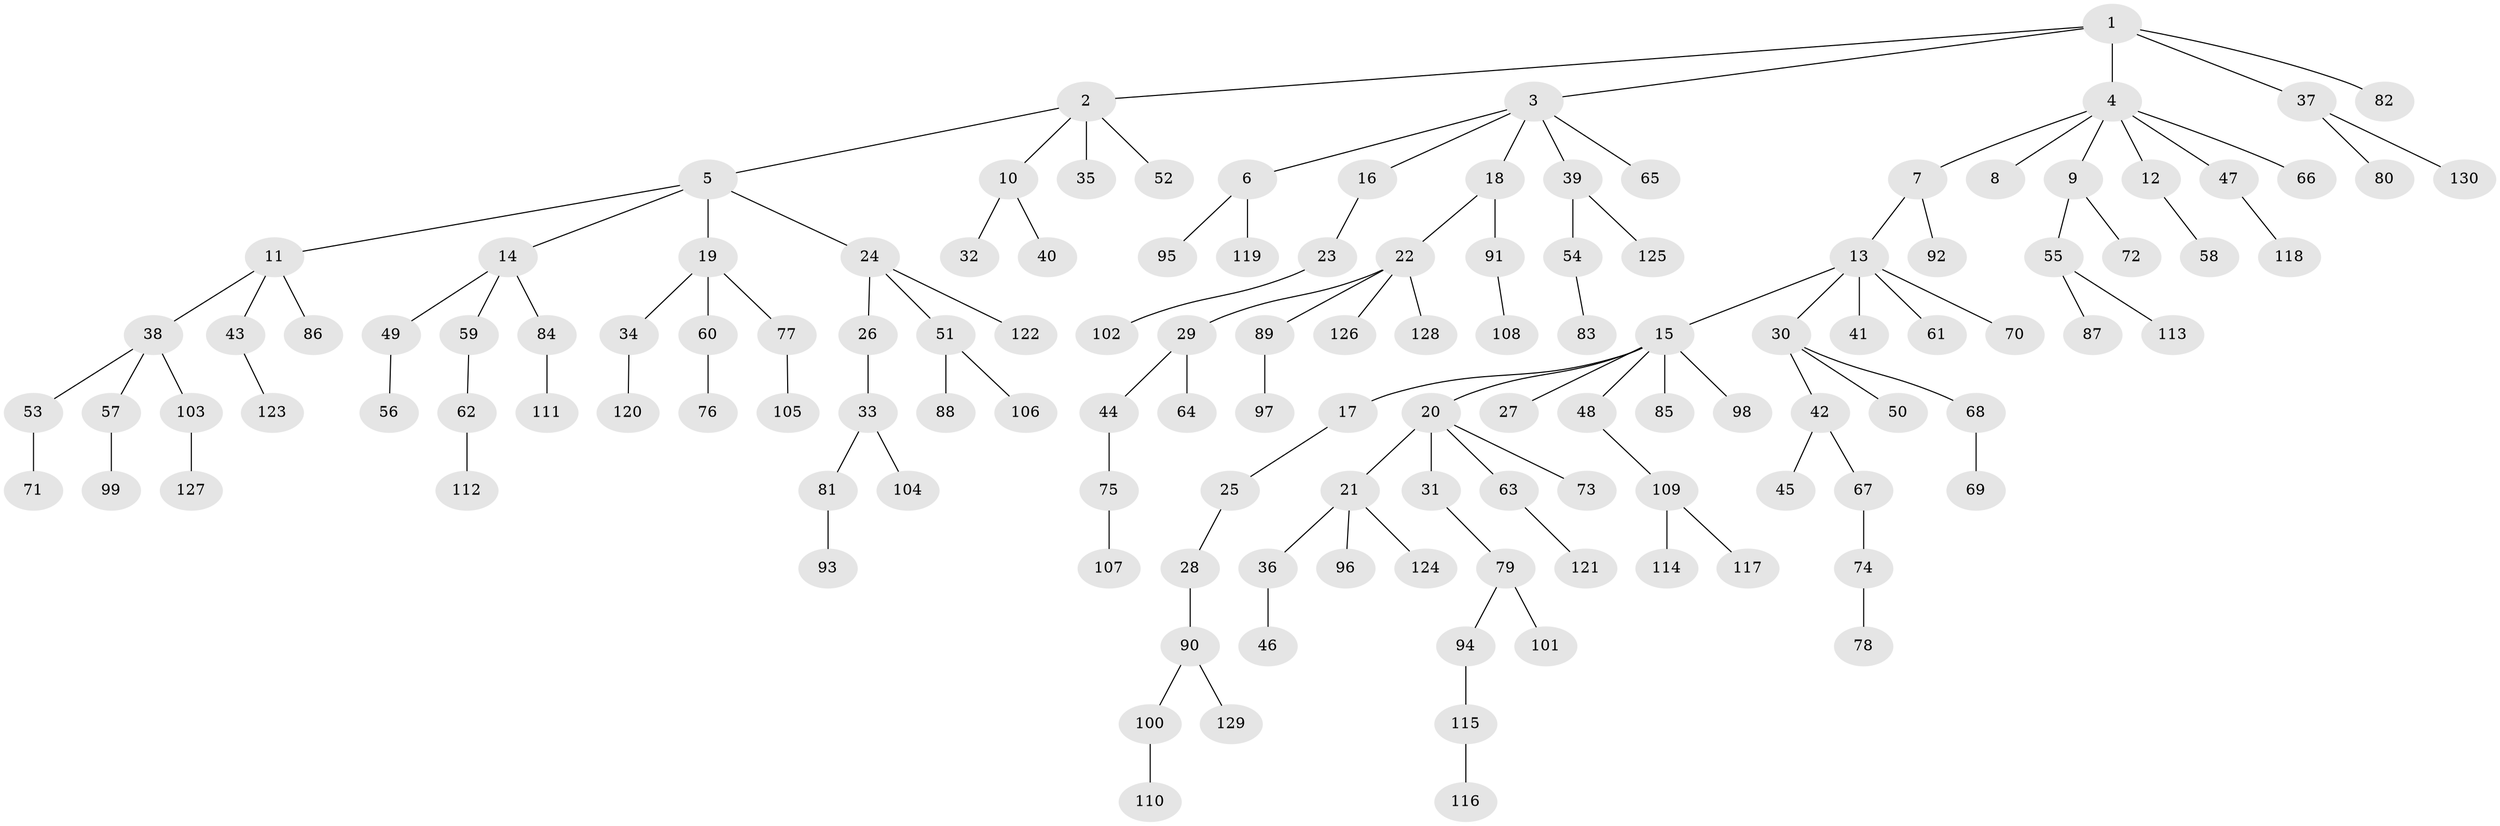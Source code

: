 // coarse degree distribution, {4: 0.08860759493670886, 5: 0.0379746835443038, 6: 0.02531645569620253, 2: 0.3037974683544304, 1: 0.4810126582278481, 3: 0.06329113924050633}
// Generated by graph-tools (version 1.1) at 2025/51/03/04/25 22:51:28]
// undirected, 130 vertices, 129 edges
graph export_dot {
  node [color=gray90,style=filled];
  1;
  2;
  3;
  4;
  5;
  6;
  7;
  8;
  9;
  10;
  11;
  12;
  13;
  14;
  15;
  16;
  17;
  18;
  19;
  20;
  21;
  22;
  23;
  24;
  25;
  26;
  27;
  28;
  29;
  30;
  31;
  32;
  33;
  34;
  35;
  36;
  37;
  38;
  39;
  40;
  41;
  42;
  43;
  44;
  45;
  46;
  47;
  48;
  49;
  50;
  51;
  52;
  53;
  54;
  55;
  56;
  57;
  58;
  59;
  60;
  61;
  62;
  63;
  64;
  65;
  66;
  67;
  68;
  69;
  70;
  71;
  72;
  73;
  74;
  75;
  76;
  77;
  78;
  79;
  80;
  81;
  82;
  83;
  84;
  85;
  86;
  87;
  88;
  89;
  90;
  91;
  92;
  93;
  94;
  95;
  96;
  97;
  98;
  99;
  100;
  101;
  102;
  103;
  104;
  105;
  106;
  107;
  108;
  109;
  110;
  111;
  112;
  113;
  114;
  115;
  116;
  117;
  118;
  119;
  120;
  121;
  122;
  123;
  124;
  125;
  126;
  127;
  128;
  129;
  130;
  1 -- 2;
  1 -- 3;
  1 -- 4;
  1 -- 37;
  1 -- 82;
  2 -- 5;
  2 -- 10;
  2 -- 35;
  2 -- 52;
  3 -- 6;
  3 -- 16;
  3 -- 18;
  3 -- 39;
  3 -- 65;
  4 -- 7;
  4 -- 8;
  4 -- 9;
  4 -- 12;
  4 -- 47;
  4 -- 66;
  5 -- 11;
  5 -- 14;
  5 -- 19;
  5 -- 24;
  6 -- 95;
  6 -- 119;
  7 -- 13;
  7 -- 92;
  9 -- 55;
  9 -- 72;
  10 -- 32;
  10 -- 40;
  11 -- 38;
  11 -- 43;
  11 -- 86;
  12 -- 58;
  13 -- 15;
  13 -- 30;
  13 -- 41;
  13 -- 61;
  13 -- 70;
  14 -- 49;
  14 -- 59;
  14 -- 84;
  15 -- 17;
  15 -- 20;
  15 -- 27;
  15 -- 48;
  15 -- 85;
  15 -- 98;
  16 -- 23;
  17 -- 25;
  18 -- 22;
  18 -- 91;
  19 -- 34;
  19 -- 60;
  19 -- 77;
  20 -- 21;
  20 -- 31;
  20 -- 63;
  20 -- 73;
  21 -- 36;
  21 -- 96;
  21 -- 124;
  22 -- 29;
  22 -- 89;
  22 -- 126;
  22 -- 128;
  23 -- 102;
  24 -- 26;
  24 -- 51;
  24 -- 122;
  25 -- 28;
  26 -- 33;
  28 -- 90;
  29 -- 44;
  29 -- 64;
  30 -- 42;
  30 -- 50;
  30 -- 68;
  31 -- 79;
  33 -- 81;
  33 -- 104;
  34 -- 120;
  36 -- 46;
  37 -- 80;
  37 -- 130;
  38 -- 53;
  38 -- 57;
  38 -- 103;
  39 -- 54;
  39 -- 125;
  42 -- 45;
  42 -- 67;
  43 -- 123;
  44 -- 75;
  47 -- 118;
  48 -- 109;
  49 -- 56;
  51 -- 88;
  51 -- 106;
  53 -- 71;
  54 -- 83;
  55 -- 87;
  55 -- 113;
  57 -- 99;
  59 -- 62;
  60 -- 76;
  62 -- 112;
  63 -- 121;
  67 -- 74;
  68 -- 69;
  74 -- 78;
  75 -- 107;
  77 -- 105;
  79 -- 94;
  79 -- 101;
  81 -- 93;
  84 -- 111;
  89 -- 97;
  90 -- 100;
  90 -- 129;
  91 -- 108;
  94 -- 115;
  100 -- 110;
  103 -- 127;
  109 -- 114;
  109 -- 117;
  115 -- 116;
}
